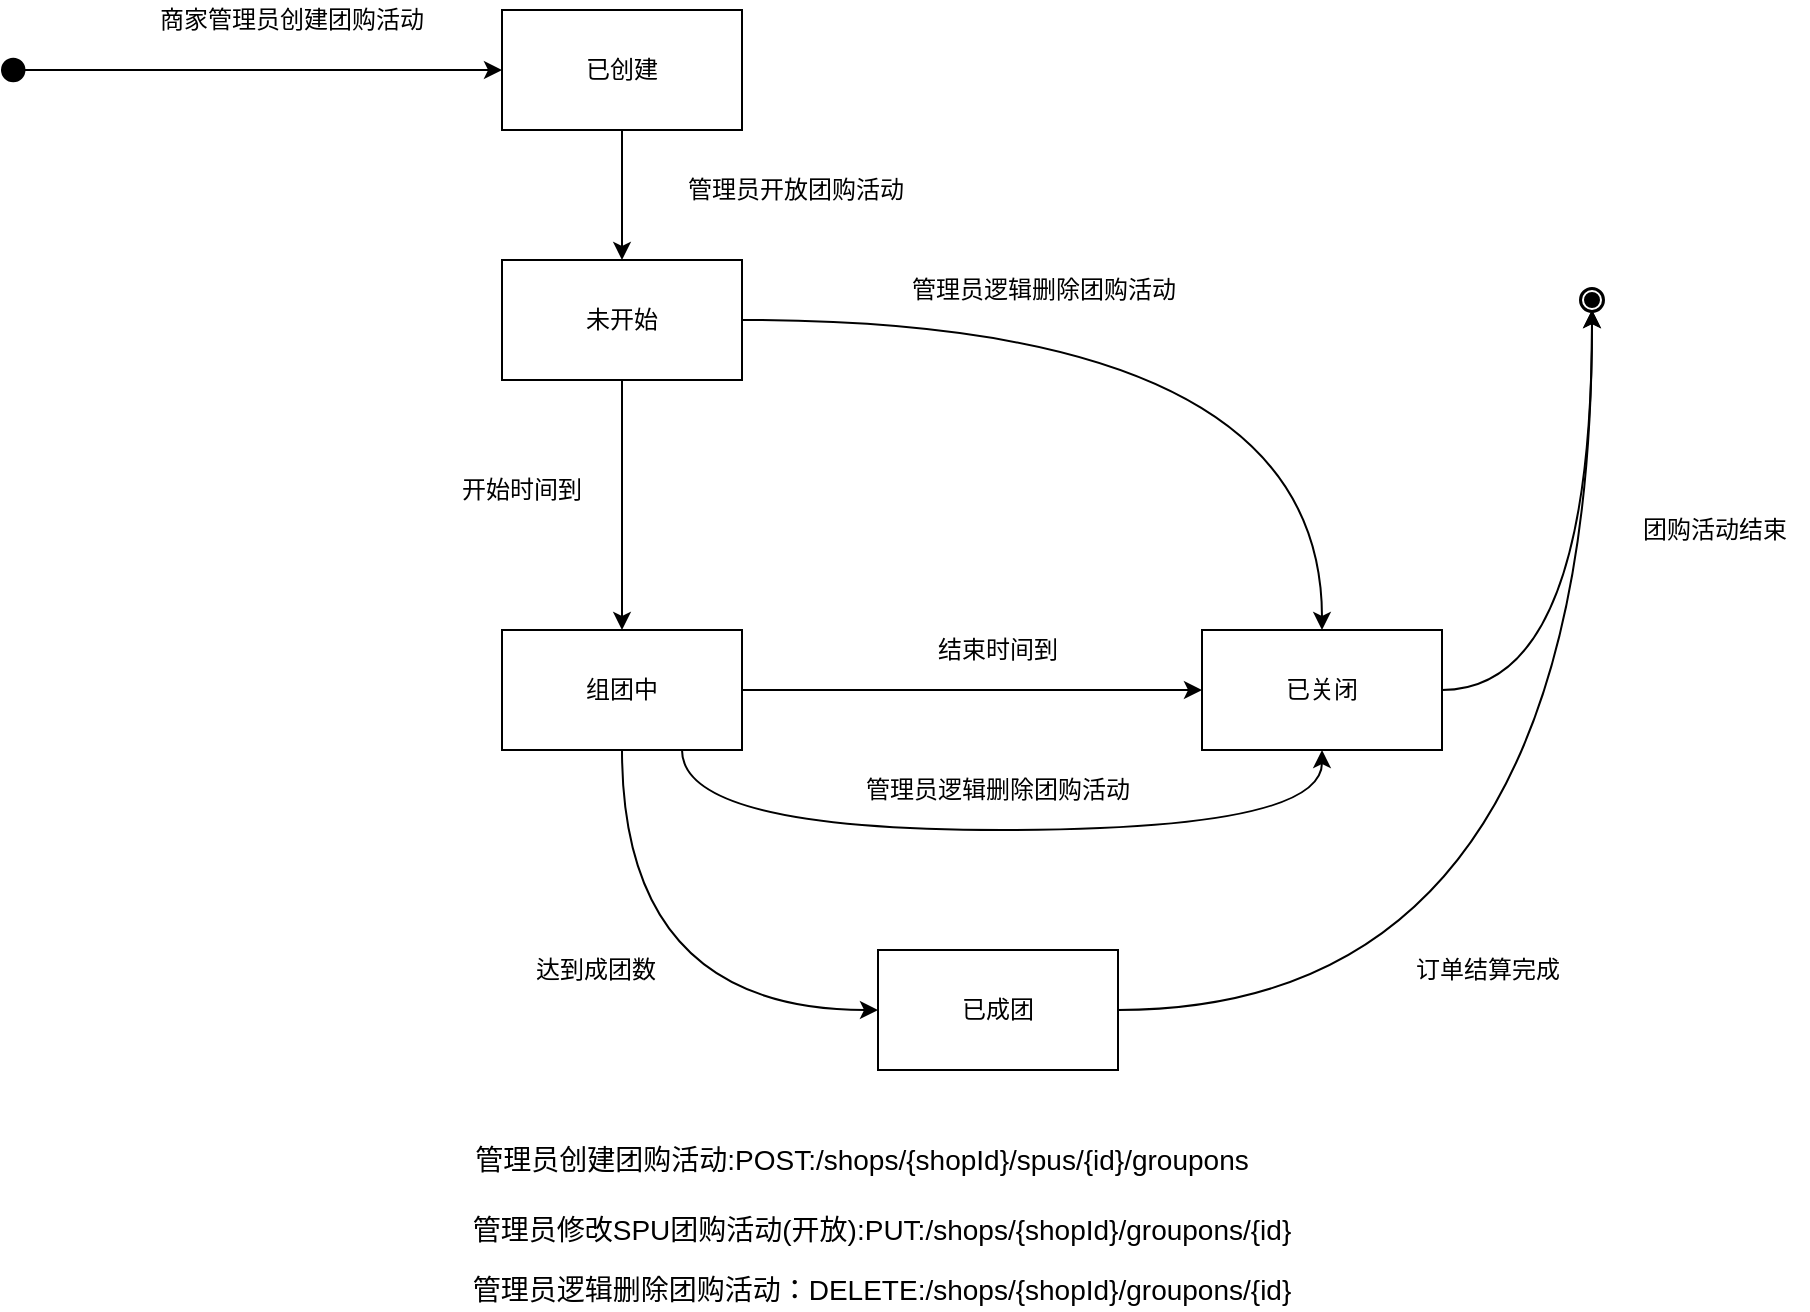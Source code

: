 <mxfile version="13.8.7" type="github">
  <diagram id="aPeAdNBn-ag8KA8U4H0V" name="Page-1">
    <mxGraphModel dx="1038" dy="587" grid="1" gridSize="10" guides="1" tooltips="1" connect="1" arrows="1" fold="1" page="1" pageScale="1" pageWidth="827" pageHeight="1169" math="0" shadow="0">
      <root>
        <mxCell id="0" />
        <mxCell id="1" parent="0" />
        <mxCell id="PT3_pEk1Ymc9hAULFSsy-1" value="" style="shape=mxgraph.bpmn.shape;html=1;verticalLabelPosition=bottom;labelBackgroundColor=#ffffff;verticalAlign=top;align=center;perimeter=ellipsePerimeter;outlineConnect=0;outline=end;symbol=terminate;shadow=0;" parent="1" vertex="1">
          <mxGeometry x="880" y="160" width="10" height="10" as="geometry" />
        </mxCell>
        <mxCell id="PT3_pEk1Ymc9hAULFSsy-2" style="edgeStyle=orthogonalEdgeStyle;rounded=0;orthogonalLoop=1;jettySize=auto;html=1;" parent="1" source="PT3_pEk1Ymc9hAULFSsy-3" target="PT3_pEk1Ymc9hAULFSsy-21" edge="1">
          <mxGeometry relative="1" as="geometry" />
        </mxCell>
        <mxCell id="PT3_pEk1Ymc9hAULFSsy-3" value="" style="ellipse;whiteSpace=wrap;html=1;aspect=fixed;shadow=0;fillColor=#000000;" parent="1" vertex="1">
          <mxGeometry x="90" y="44.38" width="11.25" height="11.25" as="geometry" />
        </mxCell>
        <mxCell id="PT3_pEk1Ymc9hAULFSsy-4" style="edgeStyle=orthogonalEdgeStyle;rounded=0;orthogonalLoop=1;jettySize=auto;html=1;" parent="1" source="PT3_pEk1Ymc9hAULFSsy-6" target="PT3_pEk1Ymc9hAULFSsy-13" edge="1">
          <mxGeometry relative="1" as="geometry" />
        </mxCell>
        <mxCell id="PT3_pEk1Ymc9hAULFSsy-5" style="edgeStyle=orthogonalEdgeStyle;rounded=0;orthogonalLoop=1;jettySize=auto;html=1;curved=1;" parent="1" source="PT3_pEk1Ymc9hAULFSsy-6" target="PT3_pEk1Ymc9hAULFSsy-8" edge="1">
          <mxGeometry relative="1" as="geometry" />
        </mxCell>
        <mxCell id="PT3_pEk1Ymc9hAULFSsy-6" value="未开始" style="rounded=0;whiteSpace=wrap;html=1;shadow=0;fillColor=#FFFFFF;" parent="1" vertex="1">
          <mxGeometry x="340" y="145" width="120" height="60" as="geometry" />
        </mxCell>
        <mxCell id="PT3_pEk1Ymc9hAULFSsy-7" style="edgeStyle=orthogonalEdgeStyle;rounded=0;orthogonalLoop=1;jettySize=auto;html=1;curved=1;" parent="1" source="PT3_pEk1Ymc9hAULFSsy-8" target="PT3_pEk1Ymc9hAULFSsy-1" edge="1">
          <mxGeometry relative="1" as="geometry" />
        </mxCell>
        <mxCell id="PT3_pEk1Ymc9hAULFSsy-8" value="已关闭" style="rounded=0;whiteSpace=wrap;html=1;shadow=0;fillColor=#FFFFFF;" parent="1" vertex="1">
          <mxGeometry x="690" y="330" width="120" height="60" as="geometry" />
        </mxCell>
        <mxCell id="PT3_pEk1Ymc9hAULFSsy-9" value="商家管理员创建团购活动" style="text;html=1;strokeColor=none;fillColor=none;align=center;verticalAlign=middle;whiteSpace=wrap;rounded=0;shadow=0;" parent="1" vertex="1">
          <mxGeometry x="160" y="15" width="150" height="20" as="geometry" />
        </mxCell>
        <mxCell id="PT3_pEk1Ymc9hAULFSsy-11" style="edgeStyle=orthogonalEdgeStyle;rounded=0;orthogonalLoop=1;jettySize=auto;html=1;curved=1;exitX=0.75;exitY=1;exitDx=0;exitDy=0;" parent="1" source="PT3_pEk1Ymc9hAULFSsy-13" target="PT3_pEk1Ymc9hAULFSsy-8" edge="1">
          <mxGeometry relative="1" as="geometry">
            <Array as="points">
              <mxPoint x="430" y="430" />
              <mxPoint x="750" y="430" />
            </Array>
          </mxGeometry>
        </mxCell>
        <mxCell id="PT3_pEk1Ymc9hAULFSsy-12" style="edgeStyle=orthogonalEdgeStyle;curved=1;rounded=0;orthogonalLoop=1;jettySize=auto;html=1;" parent="1" source="PT3_pEk1Ymc9hAULFSsy-13" target="PT3_pEk1Ymc9hAULFSsy-8" edge="1">
          <mxGeometry relative="1" as="geometry" />
        </mxCell>
        <mxCell id="PT3_pEk1Ymc9hAULFSsy-31" style="edgeStyle=orthogonalEdgeStyle;curved=1;rounded=0;orthogonalLoop=1;jettySize=auto;html=1;" parent="1" source="PT3_pEk1Ymc9hAULFSsy-13" target="PT3_pEk1Ymc9hAULFSsy-29" edge="1">
          <mxGeometry relative="1" as="geometry">
            <Array as="points">
              <mxPoint x="400" y="520" />
            </Array>
          </mxGeometry>
        </mxCell>
        <mxCell id="PT3_pEk1Ymc9hAULFSsy-13" value="组团中" style="rounded=0;whiteSpace=wrap;html=1;shadow=0;fillColor=#FFFFFF;" parent="1" vertex="1">
          <mxGeometry x="340" y="330" width="120" height="60" as="geometry" />
        </mxCell>
        <mxCell id="PT3_pEk1Ymc9hAULFSsy-14" value="开始时间到" style="text;html=1;strokeColor=none;fillColor=none;align=center;verticalAlign=middle;whiteSpace=wrap;rounded=0;shadow=0;" parent="1" vertex="1">
          <mxGeometry x="310" y="250" width="80" height="20" as="geometry" />
        </mxCell>
        <mxCell id="PT3_pEk1Ymc9hAULFSsy-15" value="结束时间到" style="text;html=1;strokeColor=none;fillColor=none;align=center;verticalAlign=middle;whiteSpace=wrap;rounded=0;shadow=0;" parent="1" vertex="1">
          <mxGeometry x="553" y="330" width="70" height="20" as="geometry" />
        </mxCell>
        <mxCell id="PT3_pEk1Ymc9hAULFSsy-17" value="管理员逻辑删除团购活动" style="text;html=1;strokeColor=none;fillColor=none;align=center;verticalAlign=middle;whiteSpace=wrap;rounded=0;shadow=0;" parent="1" vertex="1">
          <mxGeometry x="538" y="150" width="146" height="20" as="geometry" />
        </mxCell>
        <mxCell id="PT3_pEk1Ymc9hAULFSsy-18" value="团购活动结束" style="text;html=1;strokeColor=none;fillColor=none;align=center;verticalAlign=middle;whiteSpace=wrap;rounded=0;shadow=0;" parent="1" vertex="1">
          <mxGeometry x="900" y="270" width="93" height="20" as="geometry" />
        </mxCell>
        <mxCell id="PT3_pEk1Ymc9hAULFSsy-19" value="管理员逻辑删除团购活动" style="text;html=1;strokeColor=none;fillColor=none;align=center;verticalAlign=middle;whiteSpace=wrap;rounded=0;shadow=0;" parent="1" vertex="1">
          <mxGeometry x="515" y="400" width="146" height="20" as="geometry" />
        </mxCell>
        <mxCell id="PT3_pEk1Ymc9hAULFSsy-20" style="edgeStyle=orthogonalEdgeStyle;rounded=0;orthogonalLoop=1;jettySize=auto;html=1;" parent="1" source="PT3_pEk1Ymc9hAULFSsy-21" target="PT3_pEk1Ymc9hAULFSsy-6" edge="1">
          <mxGeometry relative="1" as="geometry" />
        </mxCell>
        <mxCell id="PT3_pEk1Ymc9hAULFSsy-21" value="已创建" style="rounded=0;whiteSpace=wrap;html=1;" parent="1" vertex="1">
          <mxGeometry x="340" y="20" width="120" height="60" as="geometry" />
        </mxCell>
        <mxCell id="PT3_pEk1Ymc9hAULFSsy-22" value="管理员开放团购活动" style="text;html=1;strokeColor=none;fillColor=none;align=center;verticalAlign=middle;whiteSpace=wrap;rounded=0;" parent="1" vertex="1">
          <mxGeometry x="414" y="100" width="146" height="20" as="geometry" />
        </mxCell>
        <mxCell id="PT3_pEk1Ymc9hAULFSsy-26" value="&lt;font style=&quot;font-size: 14px&quot;&gt;管理员创建团购活动:POST:/shops/{shopId}/spus/{id}/groupons&lt;/font&gt;" style="text;html=1;strokeColor=none;fillColor=none;align=center;verticalAlign=middle;whiteSpace=wrap;rounded=0;shadow=0;" parent="1" vertex="1">
          <mxGeometry x="320" y="585" width="400" height="20" as="geometry" />
        </mxCell>
        <mxCell id="PT3_pEk1Ymc9hAULFSsy-27" value="&lt;font style=&quot;font-size: 14px&quot;&gt;&lt;span&gt;&lt;span&gt;&lt;span class=&quot;opblock-summary-method&quot;&gt;&lt;/span&gt;&lt;span class=&quot;opblock-summary-path&quot;&gt;&lt;a class=&quot;nostyle&quot;&gt;&lt;span&gt;​&lt;/span&gt;&lt;/a&gt;&lt;/span&gt;&lt;/span&gt;&lt;/span&gt;&lt;span&gt;&lt;span&gt;&lt;span class=&quot;opblock-summary-path&quot;&gt;&lt;a class=&quot;nostyle&quot;&gt;&lt;span&gt;&lt;span&gt;&lt;span&gt;&lt;span class=&quot;opblock-summary-path&quot;&gt;&lt;/span&gt;&lt;/span&gt;&lt;/span&gt;&lt;/span&gt;&lt;/a&gt;&lt;a class=&quot;nostyle&quot;&gt;&lt;span&gt;&lt;/span&gt;&lt;/a&gt;&lt;/span&gt;&lt;/span&gt;&lt;/span&gt;&lt;span&gt;&lt;span&gt;管理员修改SPU团购活动(开放):PUT:&lt;/span&gt;&lt;/span&gt;/shops​/{shopId}​/groupons​/{id}&lt;span&gt;&lt;span&gt;&lt;/span&gt;&lt;/span&gt;&lt;span&gt;&lt;span&gt;&lt;/span&gt;&lt;/span&gt;&lt;span&gt;&lt;span&gt;&lt;span class=&quot;opblock-summary-path&quot;&gt;&lt;/span&gt;&lt;/span&gt;&lt;/span&gt;&lt;span&gt;&lt;span&gt;&lt;span class=&quot;opblock-summary-path&quot;&gt;&lt;/span&gt;&lt;/span&gt;&lt;/span&gt;&lt;span&gt;&lt;span&gt;&lt;span class=&quot;opblock-summary-path&quot;&gt;&lt;/span&gt;&lt;/span&gt;&lt;/span&gt;&lt;/font&gt;" style="text;html=1;strokeColor=none;fillColor=none;align=center;verticalAlign=middle;whiteSpace=wrap;rounded=0;" parent="1" vertex="1">
          <mxGeometry x="320" y="620" width="420" height="20" as="geometry" />
        </mxCell>
        <mxCell id="PT3_pEk1Ymc9hAULFSsy-28" value="&lt;font style=&quot;font-size: 14px&quot;&gt;管理员逻辑删除团购活动：DELETE:/shops/{shopId}/groupons/{id}&lt;/font&gt;" style="text;html=1;strokeColor=none;fillColor=none;align=center;verticalAlign=middle;whiteSpace=wrap;rounded=0;shadow=0;" parent="1" vertex="1">
          <mxGeometry x="320" y="650" width="420" height="20" as="geometry" />
        </mxCell>
        <mxCell id="PT3_pEk1Ymc9hAULFSsy-35" style="edgeStyle=orthogonalEdgeStyle;curved=1;rounded=0;orthogonalLoop=1;jettySize=auto;html=1;entryX=0.5;entryY=1;entryDx=0;entryDy=0;" parent="1" source="PT3_pEk1Ymc9hAULFSsy-29" target="PT3_pEk1Ymc9hAULFSsy-1" edge="1">
          <mxGeometry relative="1" as="geometry" />
        </mxCell>
        <mxCell id="PT3_pEk1Ymc9hAULFSsy-29" value="已成团" style="rounded=0;whiteSpace=wrap;html=1;" parent="1" vertex="1">
          <mxGeometry x="528" y="490" width="120" height="60" as="geometry" />
        </mxCell>
        <mxCell id="PT3_pEk1Ymc9hAULFSsy-32" value="达到成团数" style="text;html=1;strokeColor=none;fillColor=none;align=center;verticalAlign=middle;whiteSpace=wrap;rounded=0;shadow=0;" parent="1" vertex="1">
          <mxGeometry x="344" y="490" width="86" height="20" as="geometry" />
        </mxCell>
        <mxCell id="PT3_pEk1Ymc9hAULFSsy-34" value="订单结算完成" style="text;html=1;strokeColor=none;fillColor=none;align=center;verticalAlign=middle;whiteSpace=wrap;rounded=0;shadow=0;" parent="1" vertex="1">
          <mxGeometry x="790" y="490" width="86" height="20" as="geometry" />
        </mxCell>
      </root>
    </mxGraphModel>
  </diagram>
</mxfile>
